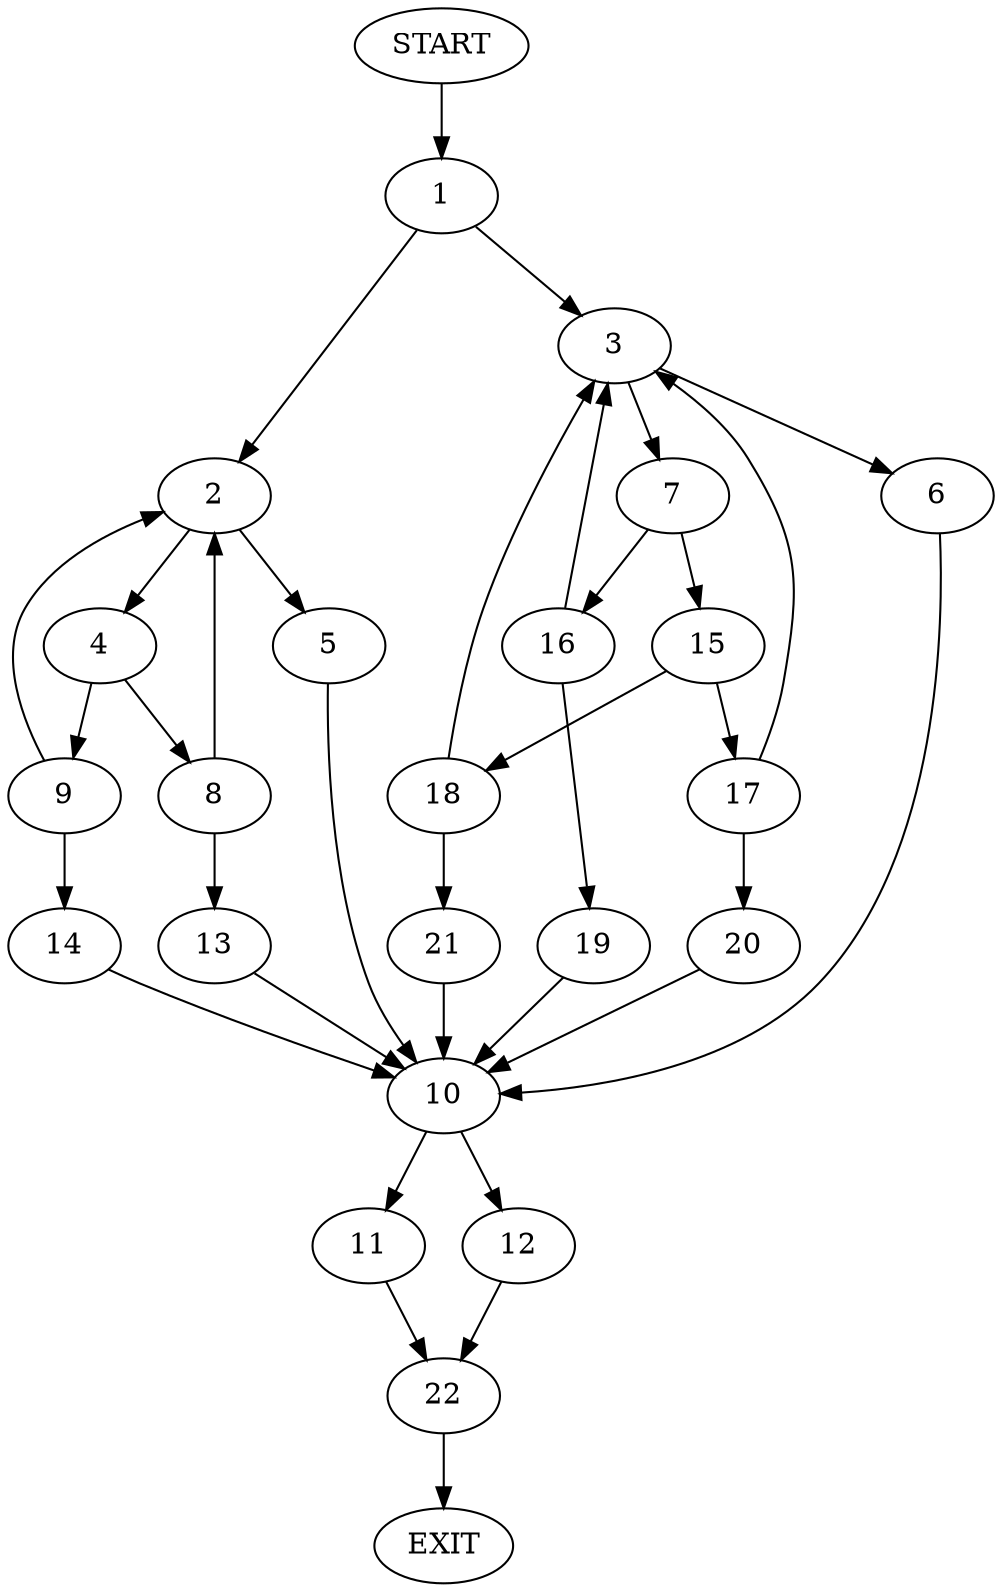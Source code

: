 digraph {
0 [label="START"]
23 [label="EXIT"]
0 -> 1
1 -> 2
1 -> 3
2 -> 4
2 -> 5
3 -> 6
3 -> 7
4 -> 8
4 -> 9
5 -> 10
10 -> 11
10 -> 12
8 -> 2
8 -> 13
9 -> 2
9 -> 14
14 -> 10
13 -> 10
7 -> 15
7 -> 16
6 -> 10
15 -> 17
15 -> 18
16 -> 19
16 -> 3
19 -> 10
17 -> 20
17 -> 3
18 -> 3
18 -> 21
20 -> 10
21 -> 10
12 -> 22
11 -> 22
22 -> 23
}
